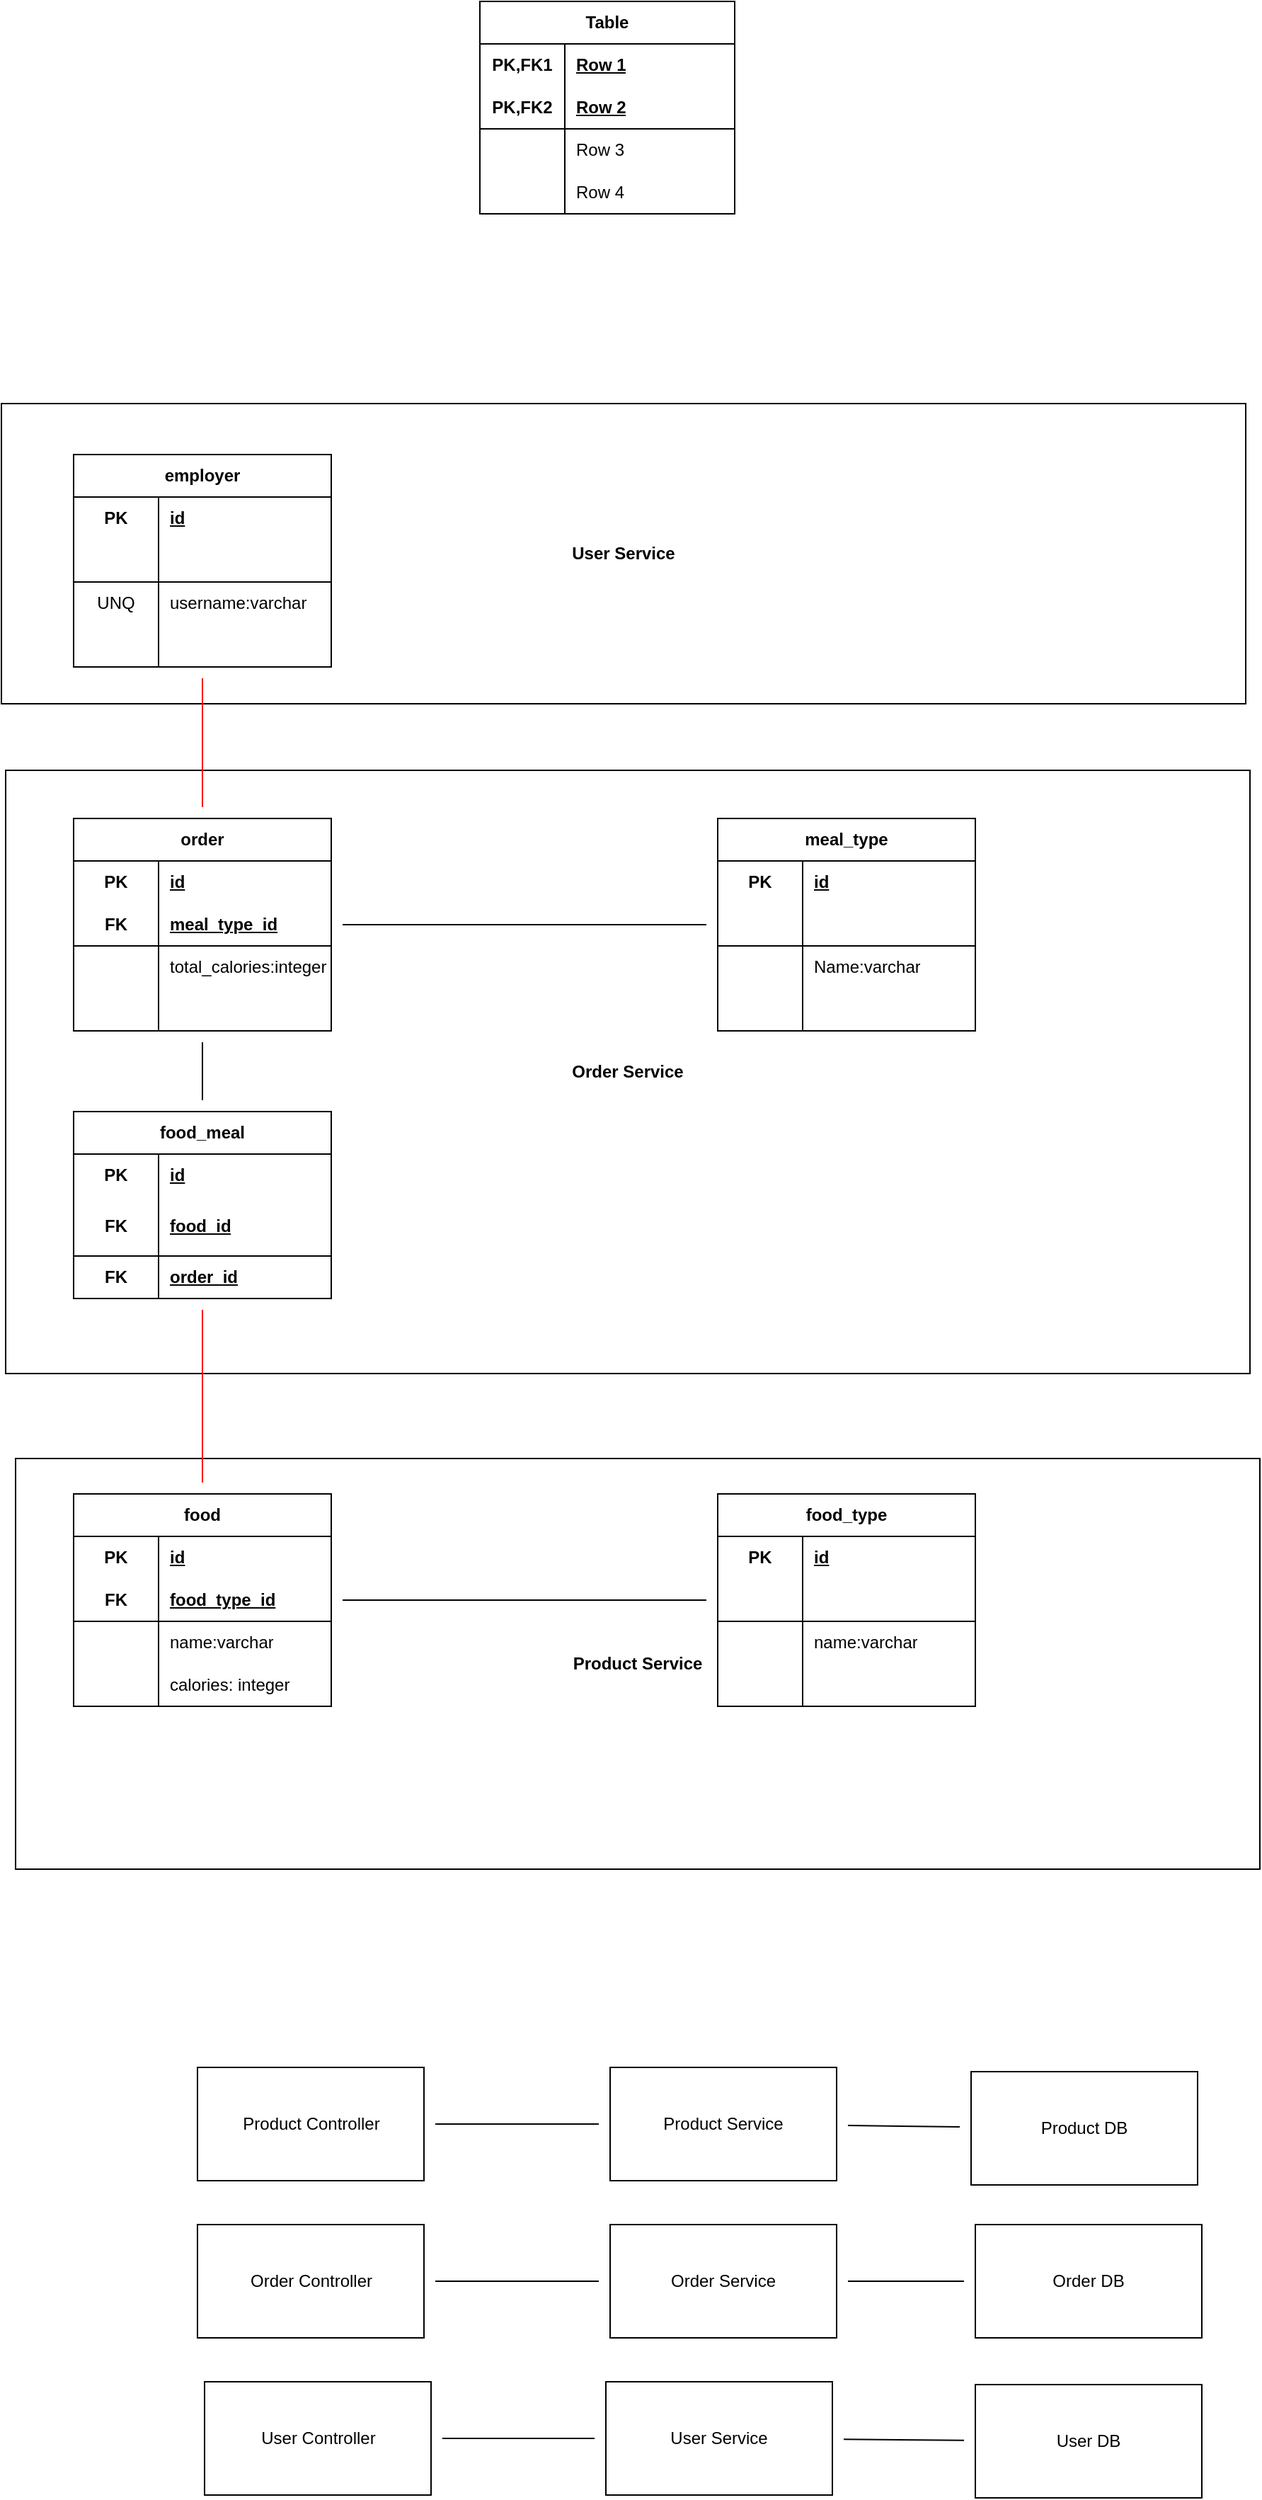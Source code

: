 <mxfile version="22.1.11" type="device">
  <diagram name="Página-1" id="Yw-9-DT5xSvOA-JFQMhj">
    <mxGraphModel dx="1529" dy="1570" grid="0" gridSize="10" guides="1" tooltips="1" connect="1" arrows="1" fold="1" page="0" pageScale="1" pageWidth="827" pageHeight="1169" math="0" shadow="0">
      <root>
        <mxCell id="0" />
        <mxCell id="1" parent="0" />
        <mxCell id="xG12WssQbXyK-7vC99EI-133" value="&lt;b&gt;User Service&lt;/b&gt;" style="rounded=0;whiteSpace=wrap;html=1;" vertex="1" parent="1">
          <mxGeometry x="-373" y="-7" width="879" height="212" as="geometry" />
        </mxCell>
        <mxCell id="xG12WssQbXyK-7vC99EI-132" value="Order Service" style="rounded=0;whiteSpace=wrap;html=1;fontStyle=1" vertex="1" parent="1">
          <mxGeometry x="-370" y="252" width="879" height="426" as="geometry" />
        </mxCell>
        <mxCell id="xG12WssQbXyK-7vC99EI-131" value="&lt;b&gt;Product Service&lt;/b&gt;" style="rounded=0;whiteSpace=wrap;html=1;" vertex="1" parent="1">
          <mxGeometry x="-363" y="738" width="879" height="290" as="geometry" />
        </mxCell>
        <mxCell id="xG12WssQbXyK-7vC99EI-9" value="Table" style="shape=table;startSize=30;container=1;collapsible=1;childLayout=tableLayout;fixedRows=1;rowLines=0;fontStyle=1;align=center;resizeLast=1;html=1;whiteSpace=wrap;" vertex="1" parent="1">
          <mxGeometry x="-35" y="-291" width="180" height="150" as="geometry" />
        </mxCell>
        <mxCell id="xG12WssQbXyK-7vC99EI-10" value="" style="shape=tableRow;horizontal=0;startSize=0;swimlaneHead=0;swimlaneBody=0;fillColor=none;collapsible=0;dropTarget=0;points=[[0,0.5],[1,0.5]];portConstraint=eastwest;top=0;left=0;right=0;bottom=0;html=1;" vertex="1" parent="xG12WssQbXyK-7vC99EI-9">
          <mxGeometry y="30" width="180" height="30" as="geometry" />
        </mxCell>
        <mxCell id="xG12WssQbXyK-7vC99EI-11" value="PK,FK1" style="shape=partialRectangle;connectable=0;fillColor=none;top=0;left=0;bottom=0;right=0;fontStyle=1;overflow=hidden;html=1;whiteSpace=wrap;" vertex="1" parent="xG12WssQbXyK-7vC99EI-10">
          <mxGeometry width="60" height="30" as="geometry">
            <mxRectangle width="60" height="30" as="alternateBounds" />
          </mxGeometry>
        </mxCell>
        <mxCell id="xG12WssQbXyK-7vC99EI-12" value="Row 1" style="shape=partialRectangle;connectable=0;fillColor=none;top=0;left=0;bottom=0;right=0;align=left;spacingLeft=6;fontStyle=5;overflow=hidden;html=1;whiteSpace=wrap;" vertex="1" parent="xG12WssQbXyK-7vC99EI-10">
          <mxGeometry x="60" width="120" height="30" as="geometry">
            <mxRectangle width="120" height="30" as="alternateBounds" />
          </mxGeometry>
        </mxCell>
        <mxCell id="xG12WssQbXyK-7vC99EI-13" value="" style="shape=tableRow;horizontal=0;startSize=0;swimlaneHead=0;swimlaneBody=0;fillColor=none;collapsible=0;dropTarget=0;points=[[0,0.5],[1,0.5]];portConstraint=eastwest;top=0;left=0;right=0;bottom=1;html=1;" vertex="1" parent="xG12WssQbXyK-7vC99EI-9">
          <mxGeometry y="60" width="180" height="30" as="geometry" />
        </mxCell>
        <mxCell id="xG12WssQbXyK-7vC99EI-14" value="PK,FK2" style="shape=partialRectangle;connectable=0;fillColor=none;top=0;left=0;bottom=0;right=0;fontStyle=1;overflow=hidden;html=1;whiteSpace=wrap;" vertex="1" parent="xG12WssQbXyK-7vC99EI-13">
          <mxGeometry width="60" height="30" as="geometry">
            <mxRectangle width="60" height="30" as="alternateBounds" />
          </mxGeometry>
        </mxCell>
        <mxCell id="xG12WssQbXyK-7vC99EI-15" value="Row 2" style="shape=partialRectangle;connectable=0;fillColor=none;top=0;left=0;bottom=0;right=0;align=left;spacingLeft=6;fontStyle=5;overflow=hidden;html=1;whiteSpace=wrap;" vertex="1" parent="xG12WssQbXyK-7vC99EI-13">
          <mxGeometry x="60" width="120" height="30" as="geometry">
            <mxRectangle width="120" height="30" as="alternateBounds" />
          </mxGeometry>
        </mxCell>
        <mxCell id="xG12WssQbXyK-7vC99EI-16" value="" style="shape=tableRow;horizontal=0;startSize=0;swimlaneHead=0;swimlaneBody=0;fillColor=none;collapsible=0;dropTarget=0;points=[[0,0.5],[1,0.5]];portConstraint=eastwest;top=0;left=0;right=0;bottom=0;html=1;" vertex="1" parent="xG12WssQbXyK-7vC99EI-9">
          <mxGeometry y="90" width="180" height="30" as="geometry" />
        </mxCell>
        <mxCell id="xG12WssQbXyK-7vC99EI-17" value="" style="shape=partialRectangle;connectable=0;fillColor=none;top=0;left=0;bottom=0;right=0;editable=1;overflow=hidden;html=1;whiteSpace=wrap;" vertex="1" parent="xG12WssQbXyK-7vC99EI-16">
          <mxGeometry width="60" height="30" as="geometry">
            <mxRectangle width="60" height="30" as="alternateBounds" />
          </mxGeometry>
        </mxCell>
        <mxCell id="xG12WssQbXyK-7vC99EI-18" value="Row 3" style="shape=partialRectangle;connectable=0;fillColor=none;top=0;left=0;bottom=0;right=0;align=left;spacingLeft=6;overflow=hidden;html=1;whiteSpace=wrap;" vertex="1" parent="xG12WssQbXyK-7vC99EI-16">
          <mxGeometry x="60" width="120" height="30" as="geometry">
            <mxRectangle width="120" height="30" as="alternateBounds" />
          </mxGeometry>
        </mxCell>
        <mxCell id="xG12WssQbXyK-7vC99EI-19" value="" style="shape=tableRow;horizontal=0;startSize=0;swimlaneHead=0;swimlaneBody=0;fillColor=none;collapsible=0;dropTarget=0;points=[[0,0.5],[1,0.5]];portConstraint=eastwest;top=0;left=0;right=0;bottom=0;html=1;" vertex="1" parent="xG12WssQbXyK-7vC99EI-9">
          <mxGeometry y="120" width="180" height="30" as="geometry" />
        </mxCell>
        <mxCell id="xG12WssQbXyK-7vC99EI-20" value="" style="shape=partialRectangle;connectable=0;fillColor=none;top=0;left=0;bottom=0;right=0;editable=1;overflow=hidden;html=1;whiteSpace=wrap;" vertex="1" parent="xG12WssQbXyK-7vC99EI-19">
          <mxGeometry width="60" height="30" as="geometry">
            <mxRectangle width="60" height="30" as="alternateBounds" />
          </mxGeometry>
        </mxCell>
        <mxCell id="xG12WssQbXyK-7vC99EI-21" value="Row 4" style="shape=partialRectangle;connectable=0;fillColor=none;top=0;left=0;bottom=0;right=0;align=left;spacingLeft=6;overflow=hidden;html=1;whiteSpace=wrap;" vertex="1" parent="xG12WssQbXyK-7vC99EI-19">
          <mxGeometry x="60" width="120" height="30" as="geometry">
            <mxRectangle width="120" height="30" as="alternateBounds" />
          </mxGeometry>
        </mxCell>
        <mxCell id="xG12WssQbXyK-7vC99EI-22" value="order" style="shape=table;startSize=30;container=1;collapsible=1;childLayout=tableLayout;fixedRows=1;rowLines=0;fontStyle=1;align=center;resizeLast=1;html=1;whiteSpace=wrap;" vertex="1" parent="1">
          <mxGeometry x="-322" y="286" width="182" height="150" as="geometry" />
        </mxCell>
        <mxCell id="xG12WssQbXyK-7vC99EI-23" value="" style="shape=tableRow;horizontal=0;startSize=0;swimlaneHead=0;swimlaneBody=0;fillColor=none;collapsible=0;dropTarget=0;points=[[0,0.5],[1,0.5]];portConstraint=eastwest;top=0;left=0;right=0;bottom=0;html=1;" vertex="1" parent="xG12WssQbXyK-7vC99EI-22">
          <mxGeometry y="30" width="182" height="30" as="geometry" />
        </mxCell>
        <mxCell id="xG12WssQbXyK-7vC99EI-24" value="PK" style="shape=partialRectangle;connectable=0;fillColor=none;top=0;left=0;bottom=0;right=0;fontStyle=1;overflow=hidden;html=1;whiteSpace=wrap;" vertex="1" parent="xG12WssQbXyK-7vC99EI-23">
          <mxGeometry width="60" height="30" as="geometry">
            <mxRectangle width="60" height="30" as="alternateBounds" />
          </mxGeometry>
        </mxCell>
        <mxCell id="xG12WssQbXyK-7vC99EI-25" value="id" style="shape=partialRectangle;connectable=0;fillColor=none;top=0;left=0;bottom=0;right=0;align=left;spacingLeft=6;fontStyle=5;overflow=hidden;html=1;whiteSpace=wrap;" vertex="1" parent="xG12WssQbXyK-7vC99EI-23">
          <mxGeometry x="60" width="122" height="30" as="geometry">
            <mxRectangle width="122" height="30" as="alternateBounds" />
          </mxGeometry>
        </mxCell>
        <mxCell id="xG12WssQbXyK-7vC99EI-26" value="" style="shape=tableRow;horizontal=0;startSize=0;swimlaneHead=0;swimlaneBody=0;fillColor=none;collapsible=0;dropTarget=0;points=[[0,0.5],[1,0.5]];portConstraint=eastwest;top=0;left=0;right=0;bottom=1;html=1;" vertex="1" parent="xG12WssQbXyK-7vC99EI-22">
          <mxGeometry y="60" width="182" height="30" as="geometry" />
        </mxCell>
        <mxCell id="xG12WssQbXyK-7vC99EI-27" value="FK" style="shape=partialRectangle;connectable=0;fillColor=none;top=0;left=0;bottom=0;right=0;fontStyle=1;overflow=hidden;html=1;whiteSpace=wrap;" vertex="1" parent="xG12WssQbXyK-7vC99EI-26">
          <mxGeometry width="60" height="30" as="geometry">
            <mxRectangle width="60" height="30" as="alternateBounds" />
          </mxGeometry>
        </mxCell>
        <mxCell id="xG12WssQbXyK-7vC99EI-28" value="meal_type_id" style="shape=partialRectangle;connectable=0;fillColor=none;top=0;left=0;bottom=0;right=0;align=left;spacingLeft=6;fontStyle=5;overflow=hidden;html=1;whiteSpace=wrap;" vertex="1" parent="xG12WssQbXyK-7vC99EI-26">
          <mxGeometry x="60" width="122" height="30" as="geometry">
            <mxRectangle width="122" height="30" as="alternateBounds" />
          </mxGeometry>
        </mxCell>
        <mxCell id="xG12WssQbXyK-7vC99EI-29" value="" style="shape=tableRow;horizontal=0;startSize=0;swimlaneHead=0;swimlaneBody=0;fillColor=none;collapsible=0;dropTarget=0;points=[[0,0.5],[1,0.5]];portConstraint=eastwest;top=0;left=0;right=0;bottom=0;html=1;" vertex="1" parent="xG12WssQbXyK-7vC99EI-22">
          <mxGeometry y="90" width="182" height="30" as="geometry" />
        </mxCell>
        <mxCell id="xG12WssQbXyK-7vC99EI-30" value="" style="shape=partialRectangle;connectable=0;fillColor=none;top=0;left=0;bottom=0;right=0;editable=1;overflow=hidden;html=1;whiteSpace=wrap;" vertex="1" parent="xG12WssQbXyK-7vC99EI-29">
          <mxGeometry width="60" height="30" as="geometry">
            <mxRectangle width="60" height="30" as="alternateBounds" />
          </mxGeometry>
        </mxCell>
        <mxCell id="xG12WssQbXyK-7vC99EI-31" value="total_calories:integer" style="shape=partialRectangle;connectable=0;fillColor=none;top=0;left=0;bottom=0;right=0;align=left;spacingLeft=6;overflow=hidden;html=1;whiteSpace=wrap;" vertex="1" parent="xG12WssQbXyK-7vC99EI-29">
          <mxGeometry x="60" width="122" height="30" as="geometry">
            <mxRectangle width="122" height="30" as="alternateBounds" />
          </mxGeometry>
        </mxCell>
        <mxCell id="xG12WssQbXyK-7vC99EI-32" value="" style="shape=tableRow;horizontal=0;startSize=0;swimlaneHead=0;swimlaneBody=0;fillColor=none;collapsible=0;dropTarget=0;points=[[0,0.5],[1,0.5]];portConstraint=eastwest;top=0;left=0;right=0;bottom=0;html=1;" vertex="1" parent="xG12WssQbXyK-7vC99EI-22">
          <mxGeometry y="120" width="182" height="30" as="geometry" />
        </mxCell>
        <mxCell id="xG12WssQbXyK-7vC99EI-33" value="" style="shape=partialRectangle;connectable=0;fillColor=none;top=0;left=0;bottom=0;right=0;editable=1;overflow=hidden;html=1;whiteSpace=wrap;" vertex="1" parent="xG12WssQbXyK-7vC99EI-32">
          <mxGeometry width="60" height="30" as="geometry">
            <mxRectangle width="60" height="30" as="alternateBounds" />
          </mxGeometry>
        </mxCell>
        <mxCell id="xG12WssQbXyK-7vC99EI-34" value="" style="shape=partialRectangle;connectable=0;fillColor=none;top=0;left=0;bottom=0;right=0;align=left;spacingLeft=6;overflow=hidden;html=1;whiteSpace=wrap;" vertex="1" parent="xG12WssQbXyK-7vC99EI-32">
          <mxGeometry x="60" width="122" height="30" as="geometry">
            <mxRectangle width="122" height="30" as="alternateBounds" />
          </mxGeometry>
        </mxCell>
        <mxCell id="xG12WssQbXyK-7vC99EI-35" value="meal_type" style="shape=table;startSize=30;container=1;collapsible=1;childLayout=tableLayout;fixedRows=1;rowLines=0;fontStyle=1;align=center;resizeLast=1;html=1;whiteSpace=wrap;" vertex="1" parent="1">
          <mxGeometry x="133" y="286" width="182" height="150" as="geometry" />
        </mxCell>
        <mxCell id="xG12WssQbXyK-7vC99EI-36" value="" style="shape=tableRow;horizontal=0;startSize=0;swimlaneHead=0;swimlaneBody=0;fillColor=none;collapsible=0;dropTarget=0;points=[[0,0.5],[1,0.5]];portConstraint=eastwest;top=0;left=0;right=0;bottom=0;html=1;" vertex="1" parent="xG12WssQbXyK-7vC99EI-35">
          <mxGeometry y="30" width="182" height="30" as="geometry" />
        </mxCell>
        <mxCell id="xG12WssQbXyK-7vC99EI-37" value="PK" style="shape=partialRectangle;connectable=0;fillColor=none;top=0;left=0;bottom=0;right=0;fontStyle=1;overflow=hidden;html=1;whiteSpace=wrap;" vertex="1" parent="xG12WssQbXyK-7vC99EI-36">
          <mxGeometry width="60" height="30" as="geometry">
            <mxRectangle width="60" height="30" as="alternateBounds" />
          </mxGeometry>
        </mxCell>
        <mxCell id="xG12WssQbXyK-7vC99EI-38" value="id" style="shape=partialRectangle;connectable=0;fillColor=none;top=0;left=0;bottom=0;right=0;align=left;spacingLeft=6;fontStyle=5;overflow=hidden;html=1;whiteSpace=wrap;" vertex="1" parent="xG12WssQbXyK-7vC99EI-36">
          <mxGeometry x="60" width="122" height="30" as="geometry">
            <mxRectangle width="122" height="30" as="alternateBounds" />
          </mxGeometry>
        </mxCell>
        <mxCell id="xG12WssQbXyK-7vC99EI-39" value="" style="shape=tableRow;horizontal=0;startSize=0;swimlaneHead=0;swimlaneBody=0;fillColor=none;collapsible=0;dropTarget=0;points=[[0,0.5],[1,0.5]];portConstraint=eastwest;top=0;left=0;right=0;bottom=1;html=1;" vertex="1" parent="xG12WssQbXyK-7vC99EI-35">
          <mxGeometry y="60" width="182" height="30" as="geometry" />
        </mxCell>
        <mxCell id="xG12WssQbXyK-7vC99EI-40" value="" style="shape=partialRectangle;connectable=0;fillColor=none;top=0;left=0;bottom=0;right=0;fontStyle=1;overflow=hidden;html=1;whiteSpace=wrap;" vertex="1" parent="xG12WssQbXyK-7vC99EI-39">
          <mxGeometry width="60" height="30" as="geometry">
            <mxRectangle width="60" height="30" as="alternateBounds" />
          </mxGeometry>
        </mxCell>
        <mxCell id="xG12WssQbXyK-7vC99EI-41" value="" style="shape=partialRectangle;connectable=0;fillColor=none;top=0;left=0;bottom=0;right=0;align=left;spacingLeft=6;fontStyle=5;overflow=hidden;html=1;whiteSpace=wrap;" vertex="1" parent="xG12WssQbXyK-7vC99EI-39">
          <mxGeometry x="60" width="122" height="30" as="geometry">
            <mxRectangle width="122" height="30" as="alternateBounds" />
          </mxGeometry>
        </mxCell>
        <mxCell id="xG12WssQbXyK-7vC99EI-42" value="" style="shape=tableRow;horizontal=0;startSize=0;swimlaneHead=0;swimlaneBody=0;fillColor=none;collapsible=0;dropTarget=0;points=[[0,0.5],[1,0.5]];portConstraint=eastwest;top=0;left=0;right=0;bottom=0;html=1;" vertex="1" parent="xG12WssQbXyK-7vC99EI-35">
          <mxGeometry y="90" width="182" height="30" as="geometry" />
        </mxCell>
        <mxCell id="xG12WssQbXyK-7vC99EI-43" value="" style="shape=partialRectangle;connectable=0;fillColor=none;top=0;left=0;bottom=0;right=0;editable=1;overflow=hidden;html=1;whiteSpace=wrap;" vertex="1" parent="xG12WssQbXyK-7vC99EI-42">
          <mxGeometry width="60" height="30" as="geometry">
            <mxRectangle width="60" height="30" as="alternateBounds" />
          </mxGeometry>
        </mxCell>
        <mxCell id="xG12WssQbXyK-7vC99EI-44" value="Name:varchar" style="shape=partialRectangle;connectable=0;fillColor=none;top=0;left=0;bottom=0;right=0;align=left;spacingLeft=6;overflow=hidden;html=1;whiteSpace=wrap;" vertex="1" parent="xG12WssQbXyK-7vC99EI-42">
          <mxGeometry x="60" width="122" height="30" as="geometry">
            <mxRectangle width="122" height="30" as="alternateBounds" />
          </mxGeometry>
        </mxCell>
        <mxCell id="xG12WssQbXyK-7vC99EI-45" value="" style="shape=tableRow;horizontal=0;startSize=0;swimlaneHead=0;swimlaneBody=0;fillColor=none;collapsible=0;dropTarget=0;points=[[0,0.5],[1,0.5]];portConstraint=eastwest;top=0;left=0;right=0;bottom=0;html=1;" vertex="1" parent="xG12WssQbXyK-7vC99EI-35">
          <mxGeometry y="120" width="182" height="30" as="geometry" />
        </mxCell>
        <mxCell id="xG12WssQbXyK-7vC99EI-46" value="" style="shape=partialRectangle;connectable=0;fillColor=none;top=0;left=0;bottom=0;right=0;editable=1;overflow=hidden;html=1;whiteSpace=wrap;" vertex="1" parent="xG12WssQbXyK-7vC99EI-45">
          <mxGeometry width="60" height="30" as="geometry">
            <mxRectangle width="60" height="30" as="alternateBounds" />
          </mxGeometry>
        </mxCell>
        <mxCell id="xG12WssQbXyK-7vC99EI-47" value="" style="shape=partialRectangle;connectable=0;fillColor=none;top=0;left=0;bottom=0;right=0;align=left;spacingLeft=6;overflow=hidden;html=1;whiteSpace=wrap;" vertex="1" parent="xG12WssQbXyK-7vC99EI-45">
          <mxGeometry x="60" width="122" height="30" as="geometry">
            <mxRectangle width="122" height="30" as="alternateBounds" />
          </mxGeometry>
        </mxCell>
        <mxCell id="xG12WssQbXyK-7vC99EI-48" value="" style="edgeStyle=none;orthogonalLoop=1;jettySize=auto;html=1;rounded=0;endArrow=none;startSize=14;endSize=14;sourcePerimeterSpacing=8;targetPerimeterSpacing=8;curved=1;endFill=0;" edge="1" parent="1" source="xG12WssQbXyK-7vC99EI-35" target="xG12WssQbXyK-7vC99EI-22">
          <mxGeometry width="140" relative="1" as="geometry">
            <mxPoint x="110" y="-16" as="sourcePoint" />
            <mxPoint x="250" y="-16" as="targetPoint" />
            <Array as="points" />
          </mxGeometry>
        </mxCell>
        <mxCell id="xG12WssQbXyK-7vC99EI-49" value="food" style="shape=table;startSize=30;container=1;collapsible=1;childLayout=tableLayout;fixedRows=1;rowLines=0;fontStyle=1;align=center;resizeLast=1;html=1;whiteSpace=wrap;" vertex="1" parent="1">
          <mxGeometry x="-322" y="763" width="182" height="150" as="geometry" />
        </mxCell>
        <mxCell id="xG12WssQbXyK-7vC99EI-50" value="" style="shape=tableRow;horizontal=0;startSize=0;swimlaneHead=0;swimlaneBody=0;fillColor=none;collapsible=0;dropTarget=0;points=[[0,0.5],[1,0.5]];portConstraint=eastwest;top=0;left=0;right=0;bottom=0;html=1;" vertex="1" parent="xG12WssQbXyK-7vC99EI-49">
          <mxGeometry y="30" width="182" height="30" as="geometry" />
        </mxCell>
        <mxCell id="xG12WssQbXyK-7vC99EI-51" value="PK" style="shape=partialRectangle;connectable=0;fillColor=none;top=0;left=0;bottom=0;right=0;fontStyle=1;overflow=hidden;html=1;whiteSpace=wrap;" vertex="1" parent="xG12WssQbXyK-7vC99EI-50">
          <mxGeometry width="60" height="30" as="geometry">
            <mxRectangle width="60" height="30" as="alternateBounds" />
          </mxGeometry>
        </mxCell>
        <mxCell id="xG12WssQbXyK-7vC99EI-52" value="id" style="shape=partialRectangle;connectable=0;fillColor=none;top=0;left=0;bottom=0;right=0;align=left;spacingLeft=6;fontStyle=5;overflow=hidden;html=1;whiteSpace=wrap;" vertex="1" parent="xG12WssQbXyK-7vC99EI-50">
          <mxGeometry x="60" width="122" height="30" as="geometry">
            <mxRectangle width="122" height="30" as="alternateBounds" />
          </mxGeometry>
        </mxCell>
        <mxCell id="xG12WssQbXyK-7vC99EI-53" value="" style="shape=tableRow;horizontal=0;startSize=0;swimlaneHead=0;swimlaneBody=0;fillColor=none;collapsible=0;dropTarget=0;points=[[0,0.5],[1,0.5]];portConstraint=eastwest;top=0;left=0;right=0;bottom=1;html=1;" vertex="1" parent="xG12WssQbXyK-7vC99EI-49">
          <mxGeometry y="60" width="182" height="30" as="geometry" />
        </mxCell>
        <mxCell id="xG12WssQbXyK-7vC99EI-54" value="FK" style="shape=partialRectangle;connectable=0;fillColor=none;top=0;left=0;bottom=0;right=0;fontStyle=1;overflow=hidden;html=1;whiteSpace=wrap;" vertex="1" parent="xG12WssQbXyK-7vC99EI-53">
          <mxGeometry width="60" height="30" as="geometry">
            <mxRectangle width="60" height="30" as="alternateBounds" />
          </mxGeometry>
        </mxCell>
        <mxCell id="xG12WssQbXyK-7vC99EI-55" value="food_type_id" style="shape=partialRectangle;connectable=0;fillColor=none;top=0;left=0;bottom=0;right=0;align=left;spacingLeft=6;fontStyle=5;overflow=hidden;html=1;whiteSpace=wrap;" vertex="1" parent="xG12WssQbXyK-7vC99EI-53">
          <mxGeometry x="60" width="122" height="30" as="geometry">
            <mxRectangle width="122" height="30" as="alternateBounds" />
          </mxGeometry>
        </mxCell>
        <mxCell id="xG12WssQbXyK-7vC99EI-56" value="" style="shape=tableRow;horizontal=0;startSize=0;swimlaneHead=0;swimlaneBody=0;fillColor=none;collapsible=0;dropTarget=0;points=[[0,0.5],[1,0.5]];portConstraint=eastwest;top=0;left=0;right=0;bottom=0;html=1;" vertex="1" parent="xG12WssQbXyK-7vC99EI-49">
          <mxGeometry y="90" width="182" height="30" as="geometry" />
        </mxCell>
        <mxCell id="xG12WssQbXyK-7vC99EI-57" value="" style="shape=partialRectangle;connectable=0;fillColor=none;top=0;left=0;bottom=0;right=0;editable=1;overflow=hidden;html=1;whiteSpace=wrap;" vertex="1" parent="xG12WssQbXyK-7vC99EI-56">
          <mxGeometry width="60" height="30" as="geometry">
            <mxRectangle width="60" height="30" as="alternateBounds" />
          </mxGeometry>
        </mxCell>
        <mxCell id="xG12WssQbXyK-7vC99EI-58" value="name:varchar" style="shape=partialRectangle;connectable=0;fillColor=none;top=0;left=0;bottom=0;right=0;align=left;spacingLeft=6;overflow=hidden;html=1;whiteSpace=wrap;" vertex="1" parent="xG12WssQbXyK-7vC99EI-56">
          <mxGeometry x="60" width="122" height="30" as="geometry">
            <mxRectangle width="122" height="30" as="alternateBounds" />
          </mxGeometry>
        </mxCell>
        <mxCell id="xG12WssQbXyK-7vC99EI-59" value="" style="shape=tableRow;horizontal=0;startSize=0;swimlaneHead=0;swimlaneBody=0;fillColor=none;collapsible=0;dropTarget=0;points=[[0,0.5],[1,0.5]];portConstraint=eastwest;top=0;left=0;right=0;bottom=0;html=1;" vertex="1" parent="xG12WssQbXyK-7vC99EI-49">
          <mxGeometry y="120" width="182" height="30" as="geometry" />
        </mxCell>
        <mxCell id="xG12WssQbXyK-7vC99EI-60" value="" style="shape=partialRectangle;connectable=0;fillColor=none;top=0;left=0;bottom=0;right=0;editable=1;overflow=hidden;html=1;whiteSpace=wrap;" vertex="1" parent="xG12WssQbXyK-7vC99EI-59">
          <mxGeometry width="60" height="30" as="geometry">
            <mxRectangle width="60" height="30" as="alternateBounds" />
          </mxGeometry>
        </mxCell>
        <mxCell id="xG12WssQbXyK-7vC99EI-61" value="calories: integer" style="shape=partialRectangle;connectable=0;fillColor=none;top=0;left=0;bottom=0;right=0;align=left;spacingLeft=6;overflow=hidden;html=1;whiteSpace=wrap;" vertex="1" parent="xG12WssQbXyK-7vC99EI-59">
          <mxGeometry x="60" width="122" height="30" as="geometry">
            <mxRectangle width="122" height="30" as="alternateBounds" />
          </mxGeometry>
        </mxCell>
        <mxCell id="xG12WssQbXyK-7vC99EI-62" value="food_meal" style="shape=table;startSize=30;container=1;collapsible=1;childLayout=tableLayout;fixedRows=1;rowLines=0;fontStyle=1;align=center;resizeLast=1;html=1;whiteSpace=wrap;" vertex="1" parent="1">
          <mxGeometry x="-322" y="493" width="182" height="132" as="geometry" />
        </mxCell>
        <mxCell id="xG12WssQbXyK-7vC99EI-63" value="" style="shape=tableRow;horizontal=0;startSize=0;swimlaneHead=0;swimlaneBody=0;fillColor=none;collapsible=0;dropTarget=0;points=[[0,0.5],[1,0.5]];portConstraint=eastwest;top=0;left=0;right=0;bottom=0;html=1;" vertex="1" parent="xG12WssQbXyK-7vC99EI-62">
          <mxGeometry y="30" width="182" height="30" as="geometry" />
        </mxCell>
        <mxCell id="xG12WssQbXyK-7vC99EI-64" value="PK" style="shape=partialRectangle;connectable=0;fillColor=none;top=0;left=0;bottom=0;right=0;fontStyle=1;overflow=hidden;html=1;whiteSpace=wrap;" vertex="1" parent="xG12WssQbXyK-7vC99EI-63">
          <mxGeometry width="60" height="30" as="geometry">
            <mxRectangle width="60" height="30" as="alternateBounds" />
          </mxGeometry>
        </mxCell>
        <mxCell id="xG12WssQbXyK-7vC99EI-65" value="id" style="shape=partialRectangle;connectable=0;fillColor=none;top=0;left=0;bottom=0;right=0;align=left;spacingLeft=6;fontStyle=5;overflow=hidden;html=1;whiteSpace=wrap;" vertex="1" parent="xG12WssQbXyK-7vC99EI-63">
          <mxGeometry x="60" width="122" height="30" as="geometry">
            <mxRectangle width="122" height="30" as="alternateBounds" />
          </mxGeometry>
        </mxCell>
        <mxCell id="xG12WssQbXyK-7vC99EI-66" value="" style="shape=tableRow;horizontal=0;startSize=0;swimlaneHead=0;swimlaneBody=0;fillColor=none;collapsible=0;dropTarget=0;points=[[0,0.5],[1,0.5]];portConstraint=eastwest;top=0;left=0;right=0;bottom=1;html=1;" vertex="1" parent="xG12WssQbXyK-7vC99EI-62">
          <mxGeometry y="60" width="182" height="42" as="geometry" />
        </mxCell>
        <mxCell id="xG12WssQbXyK-7vC99EI-67" value="FK" style="shape=partialRectangle;connectable=0;fillColor=none;top=0;left=0;bottom=0;right=0;fontStyle=1;overflow=hidden;html=1;whiteSpace=wrap;" vertex="1" parent="xG12WssQbXyK-7vC99EI-66">
          <mxGeometry width="60" height="42" as="geometry">
            <mxRectangle width="60" height="42" as="alternateBounds" />
          </mxGeometry>
        </mxCell>
        <mxCell id="xG12WssQbXyK-7vC99EI-68" value="food_id" style="shape=partialRectangle;connectable=0;fillColor=none;top=0;left=0;bottom=0;right=0;align=left;spacingLeft=6;fontStyle=5;overflow=hidden;html=1;whiteSpace=wrap;" vertex="1" parent="xG12WssQbXyK-7vC99EI-66">
          <mxGeometry x="60" width="122" height="42" as="geometry">
            <mxRectangle width="122" height="42" as="alternateBounds" />
          </mxGeometry>
        </mxCell>
        <mxCell id="xG12WssQbXyK-7vC99EI-88" value="" style="shape=tableRow;horizontal=0;startSize=0;swimlaneHead=0;swimlaneBody=0;fillColor=none;collapsible=0;dropTarget=0;points=[[0,0.5],[1,0.5]];portConstraint=eastwest;top=0;left=0;right=0;bottom=0;html=1;" vertex="1" parent="xG12WssQbXyK-7vC99EI-62">
          <mxGeometry y="102" width="182" height="30" as="geometry" />
        </mxCell>
        <mxCell id="xG12WssQbXyK-7vC99EI-89" value="FK" style="shape=partialRectangle;connectable=0;fillColor=none;top=0;left=0;bottom=0;right=0;fontStyle=1;overflow=hidden;html=1;whiteSpace=wrap;" vertex="1" parent="xG12WssQbXyK-7vC99EI-88">
          <mxGeometry width="60" height="30" as="geometry">
            <mxRectangle width="60" height="30" as="alternateBounds" />
          </mxGeometry>
        </mxCell>
        <mxCell id="xG12WssQbXyK-7vC99EI-90" value="order_id" style="shape=partialRectangle;connectable=0;fillColor=none;top=0;left=0;bottom=0;right=0;align=left;spacingLeft=6;fontStyle=5;overflow=hidden;html=1;whiteSpace=wrap;" vertex="1" parent="xG12WssQbXyK-7vC99EI-88">
          <mxGeometry x="60" width="122" height="30" as="geometry">
            <mxRectangle width="122" height="30" as="alternateBounds" />
          </mxGeometry>
        </mxCell>
        <mxCell id="xG12WssQbXyK-7vC99EI-91" value="" style="edgeStyle=none;orthogonalLoop=1;jettySize=auto;html=1;rounded=0;endArrow=none;startSize=14;endSize=14;sourcePerimeterSpacing=8;targetPerimeterSpacing=8;curved=1;endFill=0;" edge="1" parent="1" source="xG12WssQbXyK-7vC99EI-22" target="xG12WssQbXyK-7vC99EI-62">
          <mxGeometry width="140" relative="1" as="geometry">
            <mxPoint x="199" y="366" as="sourcePoint" />
            <mxPoint x="339" y="366" as="targetPoint" />
            <Array as="points" />
          </mxGeometry>
        </mxCell>
        <mxCell id="xG12WssQbXyK-7vC99EI-92" value="" style="edgeStyle=none;orthogonalLoop=1;jettySize=auto;html=1;rounded=0;endArrow=none;startSize=14;endSize=14;sourcePerimeterSpacing=8;targetPerimeterSpacing=8;curved=1;endFill=0;strokeColor=#FF0000;" edge="1" parent="1" source="xG12WssQbXyK-7vC99EI-62" target="xG12WssQbXyK-7vC99EI-49">
          <mxGeometry width="140" relative="1" as="geometry">
            <mxPoint x="118" y="286" as="sourcePoint" />
            <mxPoint x="121" y="373" as="targetPoint" />
            <Array as="points" />
          </mxGeometry>
        </mxCell>
        <mxCell id="xG12WssQbXyK-7vC99EI-93" value="employer" style="shape=table;startSize=30;container=1;collapsible=1;childLayout=tableLayout;fixedRows=1;rowLines=0;fontStyle=1;align=center;resizeLast=1;html=1;whiteSpace=wrap;" vertex="1" parent="1">
          <mxGeometry x="-322" y="29" width="182" height="150" as="geometry" />
        </mxCell>
        <mxCell id="xG12WssQbXyK-7vC99EI-94" value="" style="shape=tableRow;horizontal=0;startSize=0;swimlaneHead=0;swimlaneBody=0;fillColor=none;collapsible=0;dropTarget=0;points=[[0,0.5],[1,0.5]];portConstraint=eastwest;top=0;left=0;right=0;bottom=0;html=1;" vertex="1" parent="xG12WssQbXyK-7vC99EI-93">
          <mxGeometry y="30" width="182" height="30" as="geometry" />
        </mxCell>
        <mxCell id="xG12WssQbXyK-7vC99EI-95" value="PK" style="shape=partialRectangle;connectable=0;fillColor=none;top=0;left=0;bottom=0;right=0;fontStyle=1;overflow=hidden;html=1;whiteSpace=wrap;" vertex="1" parent="xG12WssQbXyK-7vC99EI-94">
          <mxGeometry width="60" height="30" as="geometry">
            <mxRectangle width="60" height="30" as="alternateBounds" />
          </mxGeometry>
        </mxCell>
        <mxCell id="xG12WssQbXyK-7vC99EI-96" value="id" style="shape=partialRectangle;connectable=0;fillColor=none;top=0;left=0;bottom=0;right=0;align=left;spacingLeft=6;fontStyle=5;overflow=hidden;html=1;whiteSpace=wrap;" vertex="1" parent="xG12WssQbXyK-7vC99EI-94">
          <mxGeometry x="60" width="122" height="30" as="geometry">
            <mxRectangle width="122" height="30" as="alternateBounds" />
          </mxGeometry>
        </mxCell>
        <mxCell id="xG12WssQbXyK-7vC99EI-97" value="" style="shape=tableRow;horizontal=0;startSize=0;swimlaneHead=0;swimlaneBody=0;fillColor=none;collapsible=0;dropTarget=0;points=[[0,0.5],[1,0.5]];portConstraint=eastwest;top=0;left=0;right=0;bottom=1;html=1;" vertex="1" parent="xG12WssQbXyK-7vC99EI-93">
          <mxGeometry y="60" width="182" height="30" as="geometry" />
        </mxCell>
        <mxCell id="xG12WssQbXyK-7vC99EI-98" value="" style="shape=partialRectangle;connectable=0;fillColor=none;top=0;left=0;bottom=0;right=0;fontStyle=1;overflow=hidden;html=1;whiteSpace=wrap;" vertex="1" parent="xG12WssQbXyK-7vC99EI-97">
          <mxGeometry width="60" height="30" as="geometry">
            <mxRectangle width="60" height="30" as="alternateBounds" />
          </mxGeometry>
        </mxCell>
        <mxCell id="xG12WssQbXyK-7vC99EI-99" value="" style="shape=partialRectangle;connectable=0;fillColor=none;top=0;left=0;bottom=0;right=0;align=left;spacingLeft=6;fontStyle=5;overflow=hidden;html=1;whiteSpace=wrap;" vertex="1" parent="xG12WssQbXyK-7vC99EI-97">
          <mxGeometry x="60" width="122" height="30" as="geometry">
            <mxRectangle width="122" height="30" as="alternateBounds" />
          </mxGeometry>
        </mxCell>
        <mxCell id="xG12WssQbXyK-7vC99EI-100" value="" style="shape=tableRow;horizontal=0;startSize=0;swimlaneHead=0;swimlaneBody=0;fillColor=none;collapsible=0;dropTarget=0;points=[[0,0.5],[1,0.5]];portConstraint=eastwest;top=0;left=0;right=0;bottom=0;html=1;" vertex="1" parent="xG12WssQbXyK-7vC99EI-93">
          <mxGeometry y="90" width="182" height="30" as="geometry" />
        </mxCell>
        <mxCell id="xG12WssQbXyK-7vC99EI-101" value="UNQ" style="shape=partialRectangle;connectable=0;fillColor=none;top=0;left=0;bottom=0;right=0;editable=1;overflow=hidden;html=1;whiteSpace=wrap;" vertex="1" parent="xG12WssQbXyK-7vC99EI-100">
          <mxGeometry width="60" height="30" as="geometry">
            <mxRectangle width="60" height="30" as="alternateBounds" />
          </mxGeometry>
        </mxCell>
        <mxCell id="xG12WssQbXyK-7vC99EI-102" value="username:varchar" style="shape=partialRectangle;connectable=0;fillColor=none;top=0;left=0;bottom=0;right=0;align=left;spacingLeft=6;overflow=hidden;html=1;whiteSpace=wrap;" vertex="1" parent="xG12WssQbXyK-7vC99EI-100">
          <mxGeometry x="60" width="122" height="30" as="geometry">
            <mxRectangle width="122" height="30" as="alternateBounds" />
          </mxGeometry>
        </mxCell>
        <mxCell id="xG12WssQbXyK-7vC99EI-103" value="" style="shape=tableRow;horizontal=0;startSize=0;swimlaneHead=0;swimlaneBody=0;fillColor=none;collapsible=0;dropTarget=0;points=[[0,0.5],[1,0.5]];portConstraint=eastwest;top=0;left=0;right=0;bottom=0;html=1;" vertex="1" parent="xG12WssQbXyK-7vC99EI-93">
          <mxGeometry y="120" width="182" height="30" as="geometry" />
        </mxCell>
        <mxCell id="xG12WssQbXyK-7vC99EI-104" value="" style="shape=partialRectangle;connectable=0;fillColor=none;top=0;left=0;bottom=0;right=0;editable=1;overflow=hidden;html=1;whiteSpace=wrap;" vertex="1" parent="xG12WssQbXyK-7vC99EI-103">
          <mxGeometry width="60" height="30" as="geometry">
            <mxRectangle width="60" height="30" as="alternateBounds" />
          </mxGeometry>
        </mxCell>
        <mxCell id="xG12WssQbXyK-7vC99EI-105" value="" style="shape=partialRectangle;connectable=0;fillColor=none;top=0;left=0;bottom=0;right=0;align=left;spacingLeft=6;overflow=hidden;html=1;whiteSpace=wrap;" vertex="1" parent="xG12WssQbXyK-7vC99EI-103">
          <mxGeometry x="60" width="122" height="30" as="geometry">
            <mxRectangle width="122" height="30" as="alternateBounds" />
          </mxGeometry>
        </mxCell>
        <mxCell id="xG12WssQbXyK-7vC99EI-106" value="food_type" style="shape=table;startSize=30;container=1;collapsible=1;childLayout=tableLayout;fixedRows=1;rowLines=0;fontStyle=1;align=center;resizeLast=1;html=1;whiteSpace=wrap;" vertex="1" parent="1">
          <mxGeometry x="133" y="763" width="182" height="150" as="geometry" />
        </mxCell>
        <mxCell id="xG12WssQbXyK-7vC99EI-107" value="" style="shape=tableRow;horizontal=0;startSize=0;swimlaneHead=0;swimlaneBody=0;fillColor=none;collapsible=0;dropTarget=0;points=[[0,0.5],[1,0.5]];portConstraint=eastwest;top=0;left=0;right=0;bottom=0;html=1;" vertex="1" parent="xG12WssQbXyK-7vC99EI-106">
          <mxGeometry y="30" width="182" height="30" as="geometry" />
        </mxCell>
        <mxCell id="xG12WssQbXyK-7vC99EI-108" value="PK" style="shape=partialRectangle;connectable=0;fillColor=none;top=0;left=0;bottom=0;right=0;fontStyle=1;overflow=hidden;html=1;whiteSpace=wrap;" vertex="1" parent="xG12WssQbXyK-7vC99EI-107">
          <mxGeometry width="60" height="30" as="geometry">
            <mxRectangle width="60" height="30" as="alternateBounds" />
          </mxGeometry>
        </mxCell>
        <mxCell id="xG12WssQbXyK-7vC99EI-109" value="id" style="shape=partialRectangle;connectable=0;fillColor=none;top=0;left=0;bottom=0;right=0;align=left;spacingLeft=6;fontStyle=5;overflow=hidden;html=1;whiteSpace=wrap;" vertex="1" parent="xG12WssQbXyK-7vC99EI-107">
          <mxGeometry x="60" width="122" height="30" as="geometry">
            <mxRectangle width="122" height="30" as="alternateBounds" />
          </mxGeometry>
        </mxCell>
        <mxCell id="xG12WssQbXyK-7vC99EI-110" value="" style="shape=tableRow;horizontal=0;startSize=0;swimlaneHead=0;swimlaneBody=0;fillColor=none;collapsible=0;dropTarget=0;points=[[0,0.5],[1,0.5]];portConstraint=eastwest;top=0;left=0;right=0;bottom=1;html=1;" vertex="1" parent="xG12WssQbXyK-7vC99EI-106">
          <mxGeometry y="60" width="182" height="30" as="geometry" />
        </mxCell>
        <mxCell id="xG12WssQbXyK-7vC99EI-111" value="" style="shape=partialRectangle;connectable=0;fillColor=none;top=0;left=0;bottom=0;right=0;fontStyle=1;overflow=hidden;html=1;whiteSpace=wrap;" vertex="1" parent="xG12WssQbXyK-7vC99EI-110">
          <mxGeometry width="60" height="30" as="geometry">
            <mxRectangle width="60" height="30" as="alternateBounds" />
          </mxGeometry>
        </mxCell>
        <mxCell id="xG12WssQbXyK-7vC99EI-112" value="" style="shape=partialRectangle;connectable=0;fillColor=none;top=0;left=0;bottom=0;right=0;align=left;spacingLeft=6;fontStyle=5;overflow=hidden;html=1;whiteSpace=wrap;" vertex="1" parent="xG12WssQbXyK-7vC99EI-110">
          <mxGeometry x="60" width="122" height="30" as="geometry">
            <mxRectangle width="122" height="30" as="alternateBounds" />
          </mxGeometry>
        </mxCell>
        <mxCell id="xG12WssQbXyK-7vC99EI-113" value="" style="shape=tableRow;horizontal=0;startSize=0;swimlaneHead=0;swimlaneBody=0;fillColor=none;collapsible=0;dropTarget=0;points=[[0,0.5],[1,0.5]];portConstraint=eastwest;top=0;left=0;right=0;bottom=0;html=1;" vertex="1" parent="xG12WssQbXyK-7vC99EI-106">
          <mxGeometry y="90" width="182" height="30" as="geometry" />
        </mxCell>
        <mxCell id="xG12WssQbXyK-7vC99EI-114" value="" style="shape=partialRectangle;connectable=0;fillColor=none;top=0;left=0;bottom=0;right=0;editable=1;overflow=hidden;html=1;whiteSpace=wrap;" vertex="1" parent="xG12WssQbXyK-7vC99EI-113">
          <mxGeometry width="60" height="30" as="geometry">
            <mxRectangle width="60" height="30" as="alternateBounds" />
          </mxGeometry>
        </mxCell>
        <mxCell id="xG12WssQbXyK-7vC99EI-115" value="name:varchar" style="shape=partialRectangle;connectable=0;fillColor=none;top=0;left=0;bottom=0;right=0;align=left;spacingLeft=6;overflow=hidden;html=1;whiteSpace=wrap;" vertex="1" parent="xG12WssQbXyK-7vC99EI-113">
          <mxGeometry x="60" width="122" height="30" as="geometry">
            <mxRectangle width="122" height="30" as="alternateBounds" />
          </mxGeometry>
        </mxCell>
        <mxCell id="xG12WssQbXyK-7vC99EI-116" value="" style="shape=tableRow;horizontal=0;startSize=0;swimlaneHead=0;swimlaneBody=0;fillColor=none;collapsible=0;dropTarget=0;points=[[0,0.5],[1,0.5]];portConstraint=eastwest;top=0;left=0;right=0;bottom=0;html=1;" vertex="1" parent="xG12WssQbXyK-7vC99EI-106">
          <mxGeometry y="120" width="182" height="30" as="geometry" />
        </mxCell>
        <mxCell id="xG12WssQbXyK-7vC99EI-117" value="" style="shape=partialRectangle;connectable=0;fillColor=none;top=0;left=0;bottom=0;right=0;editable=1;overflow=hidden;html=1;whiteSpace=wrap;" vertex="1" parent="xG12WssQbXyK-7vC99EI-116">
          <mxGeometry width="60" height="30" as="geometry">
            <mxRectangle width="60" height="30" as="alternateBounds" />
          </mxGeometry>
        </mxCell>
        <mxCell id="xG12WssQbXyK-7vC99EI-118" value="" style="shape=partialRectangle;connectable=0;fillColor=none;top=0;left=0;bottom=0;right=0;align=left;spacingLeft=6;overflow=hidden;html=1;whiteSpace=wrap;" vertex="1" parent="xG12WssQbXyK-7vC99EI-116">
          <mxGeometry x="60" width="122" height="30" as="geometry">
            <mxRectangle width="122" height="30" as="alternateBounds" />
          </mxGeometry>
        </mxCell>
        <mxCell id="xG12WssQbXyK-7vC99EI-119" value="" style="edgeStyle=none;orthogonalLoop=1;jettySize=auto;html=1;rounded=0;endArrow=none;startSize=14;endSize=14;sourcePerimeterSpacing=8;targetPerimeterSpacing=8;curved=1;endFill=0;" edge="1" parent="1" source="xG12WssQbXyK-7vC99EI-106" target="xG12WssQbXyK-7vC99EI-49">
          <mxGeometry width="140" relative="1" as="geometry">
            <mxPoint x="306" y="200" as="sourcePoint" />
            <mxPoint x="214" y="202" as="targetPoint" />
            <Array as="points" />
          </mxGeometry>
        </mxCell>
        <mxCell id="xG12WssQbXyK-7vC99EI-121" value="Product Service" style="rounded=0;whiteSpace=wrap;html=1;" vertex="1" parent="1">
          <mxGeometry x="57" y="1168" width="160" height="80" as="geometry" />
        </mxCell>
        <mxCell id="xG12WssQbXyK-7vC99EI-122" value="Order Service" style="rounded=0;whiteSpace=wrap;html=1;" vertex="1" parent="1">
          <mxGeometry x="57" y="1279" width="160" height="80" as="geometry" />
        </mxCell>
        <mxCell id="xG12WssQbXyK-7vC99EI-123" value="User Service" style="rounded=0;whiteSpace=wrap;html=1;" vertex="1" parent="1">
          <mxGeometry x="54" y="1390" width="160" height="80" as="geometry" />
        </mxCell>
        <mxCell id="xG12WssQbXyK-7vC99EI-124" value="Product Controller" style="rounded=0;whiteSpace=wrap;html=1;" vertex="1" parent="1">
          <mxGeometry x="-234.5" y="1168" width="160" height="80" as="geometry" />
        </mxCell>
        <mxCell id="xG12WssQbXyK-7vC99EI-125" value="Order Controller" style="rounded=0;whiteSpace=wrap;html=1;" vertex="1" parent="1">
          <mxGeometry x="-234.5" y="1279" width="160" height="80" as="geometry" />
        </mxCell>
        <mxCell id="xG12WssQbXyK-7vC99EI-126" value="User Controller" style="rounded=0;whiteSpace=wrap;html=1;" vertex="1" parent="1">
          <mxGeometry x="-229.5" y="1390" width="160" height="80" as="geometry" />
        </mxCell>
        <mxCell id="xG12WssQbXyK-7vC99EI-127" value="" style="edgeStyle=none;orthogonalLoop=1;jettySize=auto;html=1;rounded=0;endArrow=none;startSize=14;endSize=14;sourcePerimeterSpacing=8;targetPerimeterSpacing=8;curved=1;endFill=0;" edge="1" parent="1" source="xG12WssQbXyK-7vC99EI-121" target="xG12WssQbXyK-7vC99EI-124">
          <mxGeometry width="140" relative="1" as="geometry">
            <mxPoint x="50" y="1105" as="sourcePoint" />
            <mxPoint x="-38" y="1105" as="targetPoint" />
            <Array as="points" />
          </mxGeometry>
        </mxCell>
        <mxCell id="xG12WssQbXyK-7vC99EI-128" value="" style="edgeStyle=none;orthogonalLoop=1;jettySize=auto;html=1;rounded=0;endArrow=none;startSize=14;endSize=14;sourcePerimeterSpacing=8;targetPerimeterSpacing=8;curved=1;endFill=0;" edge="1" parent="1" source="xG12WssQbXyK-7vC99EI-122" target="xG12WssQbXyK-7vC99EI-125">
          <mxGeometry width="140" relative="1" as="geometry">
            <mxPoint x="54" y="1318.5" as="sourcePoint" />
            <mxPoint x="-61" y="1318.5" as="targetPoint" />
            <Array as="points" />
          </mxGeometry>
        </mxCell>
        <mxCell id="xG12WssQbXyK-7vC99EI-129" value="" style="edgeStyle=none;orthogonalLoop=1;jettySize=auto;html=1;rounded=0;endArrow=none;startSize=14;endSize=14;sourcePerimeterSpacing=8;targetPerimeterSpacing=8;curved=1;endFill=0;" edge="1" parent="1" source="xG12WssQbXyK-7vC99EI-123" target="xG12WssQbXyK-7vC99EI-126">
          <mxGeometry width="140" relative="1" as="geometry">
            <mxPoint x="57" y="1417" as="sourcePoint" />
            <mxPoint x="-58" y="1417" as="targetPoint" />
            <Array as="points" />
          </mxGeometry>
        </mxCell>
        <mxCell id="xG12WssQbXyK-7vC99EI-130" value="Order DB" style="rounded=0;whiteSpace=wrap;html=1;" vertex="1" parent="1">
          <mxGeometry x="315" y="1279" width="160" height="80" as="geometry" />
        </mxCell>
        <mxCell id="xG12WssQbXyK-7vC99EI-134" value="User DB" style="rounded=0;whiteSpace=wrap;html=1;" vertex="1" parent="1">
          <mxGeometry x="315" y="1392" width="160" height="80" as="geometry" />
        </mxCell>
        <mxCell id="xG12WssQbXyK-7vC99EI-135" value="Product DB" style="rounded=0;whiteSpace=wrap;html=1;" vertex="1" parent="1">
          <mxGeometry x="312" y="1171" width="160" height="80" as="geometry" />
        </mxCell>
        <mxCell id="xG12WssQbXyK-7vC99EI-136" value="" style="edgeStyle=none;orthogonalLoop=1;jettySize=auto;html=1;rounded=0;endArrow=none;startSize=14;endSize=14;sourcePerimeterSpacing=8;targetPerimeterSpacing=8;curved=1;endFill=0;" edge="1" parent="1" source="xG12WssQbXyK-7vC99EI-135" target="xG12WssQbXyK-7vC99EI-121">
          <mxGeometry width="140" relative="1" as="geometry">
            <mxPoint x="382" y="1207.5" as="sourcePoint" />
            <mxPoint x="267" y="1207.5" as="targetPoint" />
            <Array as="points" />
          </mxGeometry>
        </mxCell>
        <mxCell id="xG12WssQbXyK-7vC99EI-137" value="" style="edgeStyle=none;orthogonalLoop=1;jettySize=auto;html=1;rounded=0;endArrow=none;startSize=14;endSize=14;sourcePerimeterSpacing=8;targetPerimeterSpacing=8;curved=1;endFill=0;" edge="1" parent="1" source="xG12WssQbXyK-7vC99EI-130" target="xG12WssQbXyK-7vC99EI-122">
          <mxGeometry width="140" relative="1" as="geometry">
            <mxPoint x="314" y="1220" as="sourcePoint" />
            <mxPoint x="235" y="1219" as="targetPoint" />
            <Array as="points" />
          </mxGeometry>
        </mxCell>
        <mxCell id="xG12WssQbXyK-7vC99EI-138" value="" style="edgeStyle=none;orthogonalLoop=1;jettySize=auto;html=1;rounded=0;endArrow=none;startSize=14;endSize=14;sourcePerimeterSpacing=8;targetPerimeterSpacing=8;curved=1;endFill=0;" edge="1" parent="1" source="xG12WssQbXyK-7vC99EI-134" target="xG12WssQbXyK-7vC99EI-123">
          <mxGeometry width="140" relative="1" as="geometry">
            <mxPoint x="317" y="1329" as="sourcePoint" />
            <mxPoint x="235" y="1329" as="targetPoint" />
            <Array as="points" />
          </mxGeometry>
        </mxCell>
        <mxCell id="xG12WssQbXyK-7vC99EI-139" value="" style="edgeStyle=none;orthogonalLoop=1;jettySize=auto;html=1;rounded=0;endArrow=none;startSize=14;endSize=14;sourcePerimeterSpacing=8;targetPerimeterSpacing=8;curved=1;endFill=0;strokeColor=#FF0000;" edge="1" parent="1" source="xG12WssQbXyK-7vC99EI-93" target="xG12WssQbXyK-7vC99EI-22">
          <mxGeometry width="140" relative="1" as="geometry">
            <mxPoint x="-108" y="239" as="sourcePoint" />
            <mxPoint x="-108" y="361" as="targetPoint" />
            <Array as="points" />
          </mxGeometry>
        </mxCell>
      </root>
    </mxGraphModel>
  </diagram>
</mxfile>
